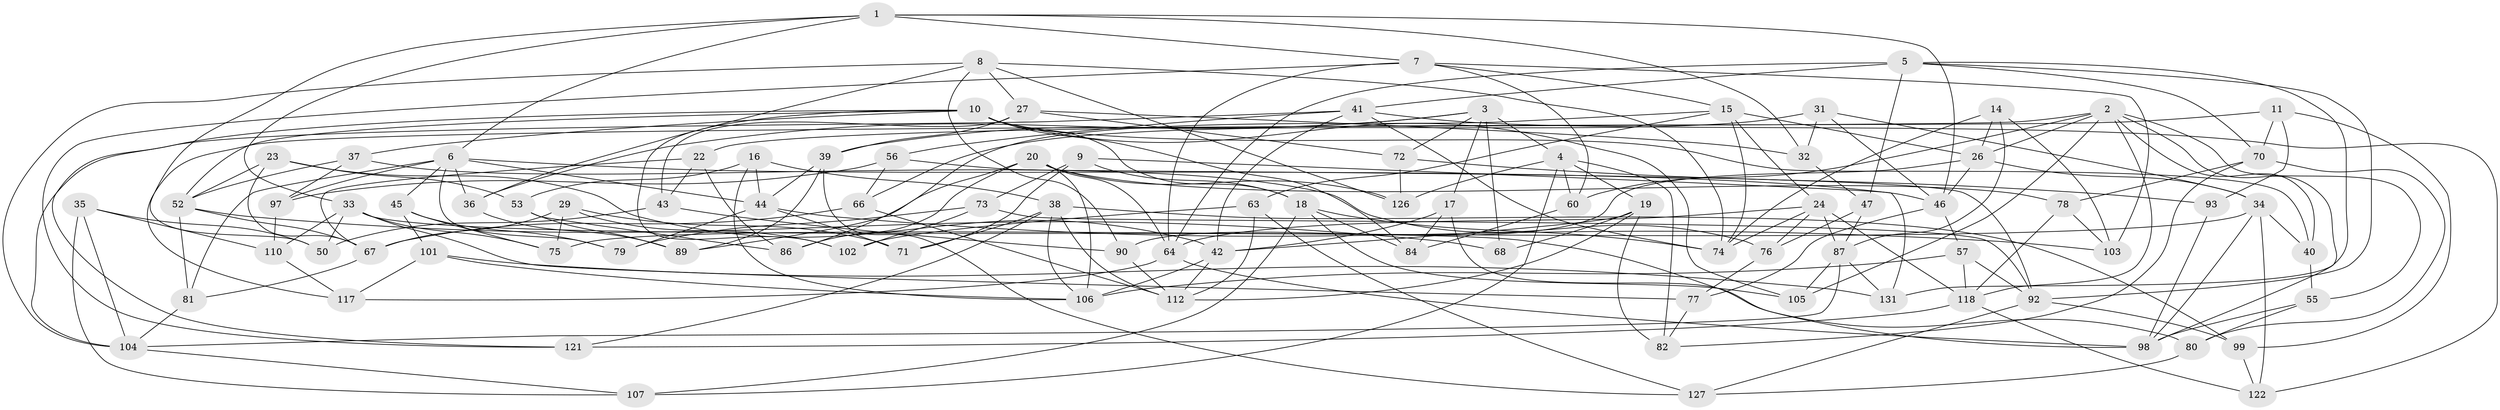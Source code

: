 // original degree distribution, {4: 1.0}
// Generated by graph-tools (version 1.1) at 2025/20/03/04/25 18:20:52]
// undirected, 92 vertices, 220 edges
graph export_dot {
graph [start="1"]
  node [color=gray90,style=filled];
  1 [super="+108"];
  2 [super="+13"];
  3 [super="+91"];
  4 [super="+12"];
  5 [super="+21"];
  6 [super="+28"];
  7 [super="+130"];
  8 [super="+62"];
  9;
  10 [super="+59+30"];
  11 [super="+48"];
  14;
  15 [super="+123"];
  16;
  17;
  18 [super="+51"];
  19 [super="+95"];
  20 [super="+65"];
  22;
  23;
  24 [super="+25"];
  26 [super="+85"];
  27 [super="+100"];
  29;
  31;
  32;
  33 [super="+83"];
  34 [super="+61"];
  35;
  36;
  37;
  38 [super="+96"];
  39 [super="+49"];
  40;
  41 [super="+125"];
  42 [super="+113"];
  43;
  44 [super="+54"];
  45;
  46 [super="+132"];
  47;
  50;
  52 [super="+114"];
  53;
  55;
  56;
  57;
  60;
  63;
  64 [super="+69"];
  66;
  67 [super="+94"];
  68;
  70 [super="+129"];
  71;
  72;
  73;
  74 [super="+109"];
  75;
  76;
  77;
  78;
  79;
  80;
  81;
  82;
  84;
  86;
  87 [super="+88"];
  89;
  90;
  92 [super="+111"];
  93;
  97;
  98 [super="+119"];
  99;
  101;
  102;
  103;
  104 [super="+120"];
  105;
  106 [super="+124"];
  107;
  110;
  112 [super="+115"];
  117;
  118 [super="+128"];
  121;
  122;
  126;
  127;
  131;
  1 -- 32;
  1 -- 33;
  1 -- 6;
  1 -- 50;
  1 -- 46;
  1 -- 7;
  2 -- 105;
  2 -- 98;
  2 -- 117;
  2 -- 118;
  2 -- 55;
  2 -- 40;
  2 -- 60;
  2 -- 26;
  3 -- 68;
  3 -- 72;
  3 -- 36;
  3 -- 17;
  3 -- 39;
  3 -- 4;
  4 -- 60;
  4 -- 126;
  4 -- 107;
  4 -- 19;
  4 -- 82;
  5 -- 47;
  5 -- 131;
  5 -- 64;
  5 -- 41;
  5 -- 70;
  5 -- 92;
  6 -- 97;
  6 -- 36;
  6 -- 81;
  6 -- 44;
  6 -- 45;
  6 -- 46;
  6 -- 79;
  7 -- 60;
  7 -- 103;
  7 -- 121;
  7 -- 64;
  7 -- 15;
  8 -- 104;
  8 -- 36;
  8 -- 90;
  8 -- 27;
  8 -- 126;
  8 -- 74;
  9 -- 131;
  9 -- 71;
  9 -- 73;
  9 -- 18;
  10 -- 40;
  10 -- 37;
  10 -- 105;
  10 -- 52;
  10 -- 102;
  10 -- 121;
  10 -- 18;
  10 -- 84;
  11 -- 93 [weight=2];
  11 -- 99;
  11 -- 70 [weight=2];
  11 -- 22;
  14 -- 26;
  14 -- 87;
  14 -- 103;
  14 -- 74;
  15 -- 86;
  15 -- 74;
  15 -- 63;
  15 -- 24;
  15 -- 26;
  16 -- 44;
  16 -- 106;
  16 -- 53;
  16 -- 38;
  17 -- 84;
  17 -- 98;
  17 -- 42;
  18 -- 107;
  18 -- 105;
  18 -- 84;
  18 -- 74;
  19 -- 68 [weight=2];
  19 -- 82;
  19 -- 112;
  19 -- 42;
  20 -- 78;
  20 -- 126;
  20 -- 106;
  20 -- 64;
  20 -- 89;
  20 -- 86;
  22 -- 67;
  22 -- 43;
  22 -- 86;
  23 -- 42;
  23 -- 53;
  23 -- 52;
  23 -- 67;
  24 -- 64;
  24 -- 87;
  24 -- 76;
  24 -- 74;
  24 -- 118;
  26 -- 46;
  26 -- 34;
  26 -- 90;
  27 -- 39 [weight=2];
  27 -- 32;
  27 -- 43;
  27 -- 72;
  29 -- 75;
  29 -- 102;
  29 -- 71;
  29 -- 67;
  31 -- 32;
  31 -- 66;
  31 -- 34;
  31 -- 46;
  32 -- 47;
  33 -- 110;
  33 -- 77;
  33 -- 80;
  33 -- 50;
  33 -- 75;
  34 -- 40;
  34 -- 122;
  34 -- 75;
  34 -- 98;
  35 -- 50;
  35 -- 110;
  35 -- 107;
  35 -- 104;
  36 -- 89;
  37 -- 97;
  37 -- 52;
  37 -- 76;
  38 -- 99;
  38 -- 112;
  38 -- 121;
  38 -- 106;
  38 -- 71;
  39 -- 127;
  39 -- 89;
  39 -- 44;
  40 -- 55;
  41 -- 74;
  41 -- 42;
  41 -- 56;
  41 -- 122;
  41 -- 104;
  42 -- 106;
  42 -- 112;
  43 -- 50;
  43 -- 90;
  44 -- 71;
  44 -- 79;
  44 -- 103;
  45 -- 75;
  45 -- 101;
  45 -- 79;
  46 -- 57;
  46 -- 77;
  47 -- 76;
  47 -- 87;
  52 -- 67;
  52 -- 81;
  52 -- 68;
  53 -- 86;
  53 -- 89;
  55 -- 80;
  55 -- 98;
  56 -- 66;
  56 -- 92;
  56 -- 97;
  57 -- 118;
  57 -- 106;
  57 -- 92;
  60 -- 84;
  63 -- 102;
  63 -- 112;
  63 -- 127;
  64 -- 98;
  64 -- 117;
  66 -- 67;
  66 -- 112;
  67 -- 81;
  70 -- 78;
  70 -- 82;
  70 -- 80;
  72 -- 126;
  72 -- 93;
  73 -- 79;
  73 -- 102;
  73 -- 92;
  76 -- 77;
  77 -- 82;
  78 -- 103;
  78 -- 118;
  80 -- 127;
  81 -- 104;
  87 -- 131;
  87 -- 105;
  87 -- 104;
  90 -- 112;
  92 -- 99;
  92 -- 127;
  93 -- 98;
  97 -- 110;
  99 -- 122;
  101 -- 131;
  101 -- 106;
  101 -- 117;
  104 -- 107;
  110 -- 117;
  118 -- 122;
  118 -- 121;
}
